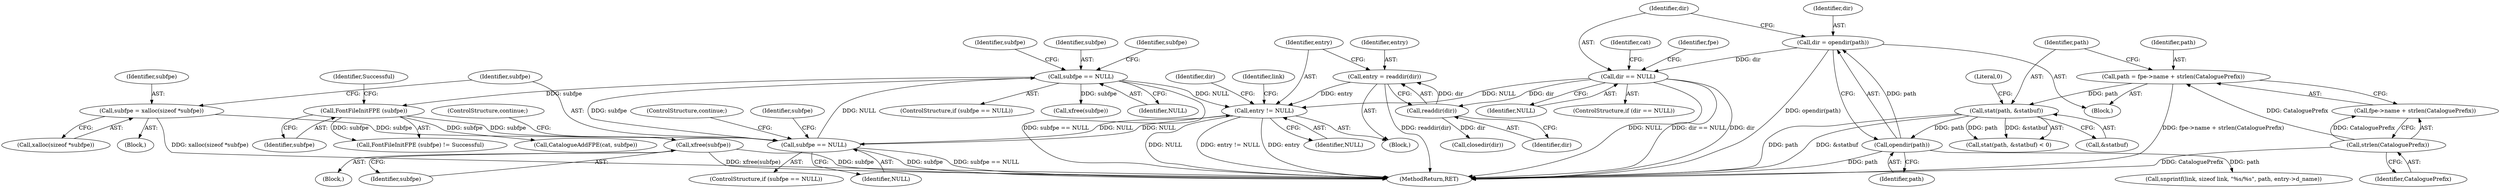 digraph "0_libxfont_5bf703700ee4a5d6eae20da07cb7a29369667aef@API" {
"1000340" [label="(Call,xfree(subfpe))"];
"1000332" [label="(Call,FontFileInitFPE (subfpe))"];
"1000305" [label="(Call,subfpe == NULL)"];
"1000280" [label="(Call,subfpe == NULL)"];
"1000273" [label="(Call,subfpe = xalloc(sizeof *subfpe))"];
"1000175" [label="(Call,entry != NULL)"];
"1000171" [label="(Call,entry = readdir(dir))"];
"1000173" [label="(Call,readdir(dir))"];
"1000159" [label="(Call,dir == NULL)"];
"1000154" [label="(Call,dir = opendir(path))"];
"1000156" [label="(Call,opendir(path))"];
"1000132" [label="(Call,stat(path, &statbuf))"];
"1000121" [label="(Call,path = fpe->name + strlen(CataloguePrefix))"];
"1000127" [label="(Call,strlen(CataloguePrefix))"];
"1000180" [label="(Identifier,link)"];
"1000157" [label="(Identifier,path)"];
"1000134" [label="(Call,&statbuf)"];
"1000160" [label="(Identifier,dir)"];
"1000286" [label="(Identifier,subfpe)"];
"1000136" [label="(Literal,0)"];
"1000179" [label="(Call,snprintf(link, sizeof link, \"%s/%s\", path, entry->d_name))"];
"1000333" [label="(Identifier,subfpe)"];
"1000380" [label="(MethodReturn,RET)"];
"1000279" [label="(ControlStructure,if (subfpe == NULL))"];
"1000172" [label="(Identifier,entry)"];
"1000123" [label="(Call,fpe->name + strlen(CataloguePrefix))"];
"1000355" [label="(Call,closedir(dir))"];
"1000274" [label="(Identifier,subfpe)"];
"1000304" [label="(ControlStructure,if (subfpe == NULL))"];
"1000273" [label="(Call,subfpe = xalloc(sizeof *subfpe))"];
"1000104" [label="(Block,)"];
"1000133" [label="(Identifier,path)"];
"1000283" [label="(ControlStructure,continue;)"];
"1000340" [label="(Call,xfree(subfpe))"];
"1000332" [label="(Call,FontFileInitFPE (subfpe))"];
"1000309" [label="(Call,xfree(subfpe))"];
"1000178" [label="(Block,)"];
"1000174" [label="(Identifier,dir)"];
"1000161" [label="(Identifier,NULL)"];
"1000314" [label="(Identifier,subfpe)"];
"1000275" [label="(Call,xalloc(sizeof *subfpe))"];
"1000132" [label="(Call,stat(path, &statbuf))"];
"1000345" [label="(Call,CatalogueAddFPE(cat, subfpe))"];
"1000306" [label="(Identifier,subfpe)"];
"1000177" [label="(Identifier,NULL)"];
"1000356" [label="(Identifier,dir)"];
"1000127" [label="(Call,strlen(CataloguePrefix))"];
"1000307" [label="(Identifier,NULL)"];
"1000305" [label="(Call,subfpe == NULL)"];
"1000281" [label="(Identifier,subfpe)"];
"1000131" [label="(Call,stat(path, &statbuf) < 0)"];
"1000164" [label="(Identifier,cat)"];
"1000282" [label="(Identifier,NULL)"];
"1000310" [label="(Identifier,subfpe)"];
"1000341" [label="(Identifier,subfpe)"];
"1000159" [label="(Call,dir == NULL)"];
"1000156" [label="(Call,opendir(path))"];
"1000334" [label="(Identifier,Successful)"];
"1000175" [label="(Call,entry != NULL)"];
"1000128" [label="(Identifier,CataloguePrefix)"];
"1000170" [label="(Block,)"];
"1000176" [label="(Identifier,entry)"];
"1000331" [label="(Call,FontFileInitFPE (subfpe) != Successful)"];
"1000173" [label="(Call,readdir(dir))"];
"1000342" [label="(ControlStructure,continue;)"];
"1000158" [label="(ControlStructure,if (dir == NULL))"];
"1000121" [label="(Call,path = fpe->name + strlen(CataloguePrefix))"];
"1000171" [label="(Call,entry = readdir(dir))"];
"1000168" [label="(Identifier,fpe)"];
"1000280" [label="(Call,subfpe == NULL)"];
"1000155" [label="(Identifier,dir)"];
"1000122" [label="(Identifier,path)"];
"1000154" [label="(Call,dir = opendir(path))"];
"1000335" [label="(Block,)"];
"1000340" -> "1000335"  [label="AST: "];
"1000340" -> "1000341"  [label="CFG: "];
"1000341" -> "1000340"  [label="AST: "];
"1000342" -> "1000340"  [label="CFG: "];
"1000340" -> "1000380"  [label="DDG: xfree(subfpe)"];
"1000340" -> "1000380"  [label="DDG: subfpe"];
"1000332" -> "1000340"  [label="DDG: subfpe"];
"1000332" -> "1000331"  [label="AST: "];
"1000332" -> "1000333"  [label="CFG: "];
"1000333" -> "1000332"  [label="AST: "];
"1000334" -> "1000332"  [label="CFG: "];
"1000332" -> "1000331"  [label="DDG: subfpe"];
"1000305" -> "1000332"  [label="DDG: subfpe"];
"1000332" -> "1000345"  [label="DDG: subfpe"];
"1000305" -> "1000304"  [label="AST: "];
"1000305" -> "1000307"  [label="CFG: "];
"1000306" -> "1000305"  [label="AST: "];
"1000307" -> "1000305"  [label="AST: "];
"1000310" -> "1000305"  [label="CFG: "];
"1000314" -> "1000305"  [label="CFG: "];
"1000305" -> "1000380"  [label="DDG: subfpe == NULL"];
"1000305" -> "1000175"  [label="DDG: NULL"];
"1000280" -> "1000305"  [label="DDG: subfpe"];
"1000280" -> "1000305"  [label="DDG: NULL"];
"1000305" -> "1000309"  [label="DDG: subfpe"];
"1000280" -> "1000279"  [label="AST: "];
"1000280" -> "1000282"  [label="CFG: "];
"1000281" -> "1000280"  [label="AST: "];
"1000282" -> "1000280"  [label="AST: "];
"1000283" -> "1000280"  [label="CFG: "];
"1000286" -> "1000280"  [label="CFG: "];
"1000280" -> "1000380"  [label="DDG: subfpe == NULL"];
"1000280" -> "1000380"  [label="DDG: subfpe"];
"1000280" -> "1000175"  [label="DDG: NULL"];
"1000273" -> "1000280"  [label="DDG: subfpe"];
"1000175" -> "1000280"  [label="DDG: NULL"];
"1000273" -> "1000178"  [label="AST: "];
"1000273" -> "1000275"  [label="CFG: "];
"1000274" -> "1000273"  [label="AST: "];
"1000275" -> "1000273"  [label="AST: "];
"1000281" -> "1000273"  [label="CFG: "];
"1000273" -> "1000380"  [label="DDG: xalloc(sizeof *subfpe)"];
"1000175" -> "1000170"  [label="AST: "];
"1000175" -> "1000177"  [label="CFG: "];
"1000176" -> "1000175"  [label="AST: "];
"1000177" -> "1000175"  [label="AST: "];
"1000180" -> "1000175"  [label="CFG: "];
"1000356" -> "1000175"  [label="CFG: "];
"1000175" -> "1000380"  [label="DDG: entry"];
"1000175" -> "1000380"  [label="DDG: NULL"];
"1000175" -> "1000380"  [label="DDG: entry != NULL"];
"1000171" -> "1000175"  [label="DDG: entry"];
"1000159" -> "1000175"  [label="DDG: NULL"];
"1000171" -> "1000170"  [label="AST: "];
"1000171" -> "1000173"  [label="CFG: "];
"1000172" -> "1000171"  [label="AST: "];
"1000173" -> "1000171"  [label="AST: "];
"1000176" -> "1000171"  [label="CFG: "];
"1000171" -> "1000380"  [label="DDG: readdir(dir)"];
"1000173" -> "1000171"  [label="DDG: dir"];
"1000173" -> "1000174"  [label="CFG: "];
"1000174" -> "1000173"  [label="AST: "];
"1000159" -> "1000173"  [label="DDG: dir"];
"1000173" -> "1000355"  [label="DDG: dir"];
"1000159" -> "1000158"  [label="AST: "];
"1000159" -> "1000161"  [label="CFG: "];
"1000160" -> "1000159"  [label="AST: "];
"1000161" -> "1000159"  [label="AST: "];
"1000164" -> "1000159"  [label="CFG: "];
"1000168" -> "1000159"  [label="CFG: "];
"1000159" -> "1000380"  [label="DDG: dir == NULL"];
"1000159" -> "1000380"  [label="DDG: dir"];
"1000159" -> "1000380"  [label="DDG: NULL"];
"1000154" -> "1000159"  [label="DDG: dir"];
"1000154" -> "1000104"  [label="AST: "];
"1000154" -> "1000156"  [label="CFG: "];
"1000155" -> "1000154"  [label="AST: "];
"1000156" -> "1000154"  [label="AST: "];
"1000160" -> "1000154"  [label="CFG: "];
"1000154" -> "1000380"  [label="DDG: opendir(path)"];
"1000156" -> "1000154"  [label="DDG: path"];
"1000156" -> "1000157"  [label="CFG: "];
"1000157" -> "1000156"  [label="AST: "];
"1000156" -> "1000380"  [label="DDG: path"];
"1000132" -> "1000156"  [label="DDG: path"];
"1000156" -> "1000179"  [label="DDG: path"];
"1000132" -> "1000131"  [label="AST: "];
"1000132" -> "1000134"  [label="CFG: "];
"1000133" -> "1000132"  [label="AST: "];
"1000134" -> "1000132"  [label="AST: "];
"1000136" -> "1000132"  [label="CFG: "];
"1000132" -> "1000380"  [label="DDG: &statbuf"];
"1000132" -> "1000380"  [label="DDG: path"];
"1000132" -> "1000131"  [label="DDG: path"];
"1000132" -> "1000131"  [label="DDG: &statbuf"];
"1000121" -> "1000132"  [label="DDG: path"];
"1000121" -> "1000104"  [label="AST: "];
"1000121" -> "1000123"  [label="CFG: "];
"1000122" -> "1000121"  [label="AST: "];
"1000123" -> "1000121"  [label="AST: "];
"1000133" -> "1000121"  [label="CFG: "];
"1000121" -> "1000380"  [label="DDG: fpe->name + strlen(CataloguePrefix)"];
"1000127" -> "1000121"  [label="DDG: CataloguePrefix"];
"1000127" -> "1000123"  [label="AST: "];
"1000127" -> "1000128"  [label="CFG: "];
"1000128" -> "1000127"  [label="AST: "];
"1000123" -> "1000127"  [label="CFG: "];
"1000127" -> "1000380"  [label="DDG: CataloguePrefix"];
"1000127" -> "1000123"  [label="DDG: CataloguePrefix"];
}
